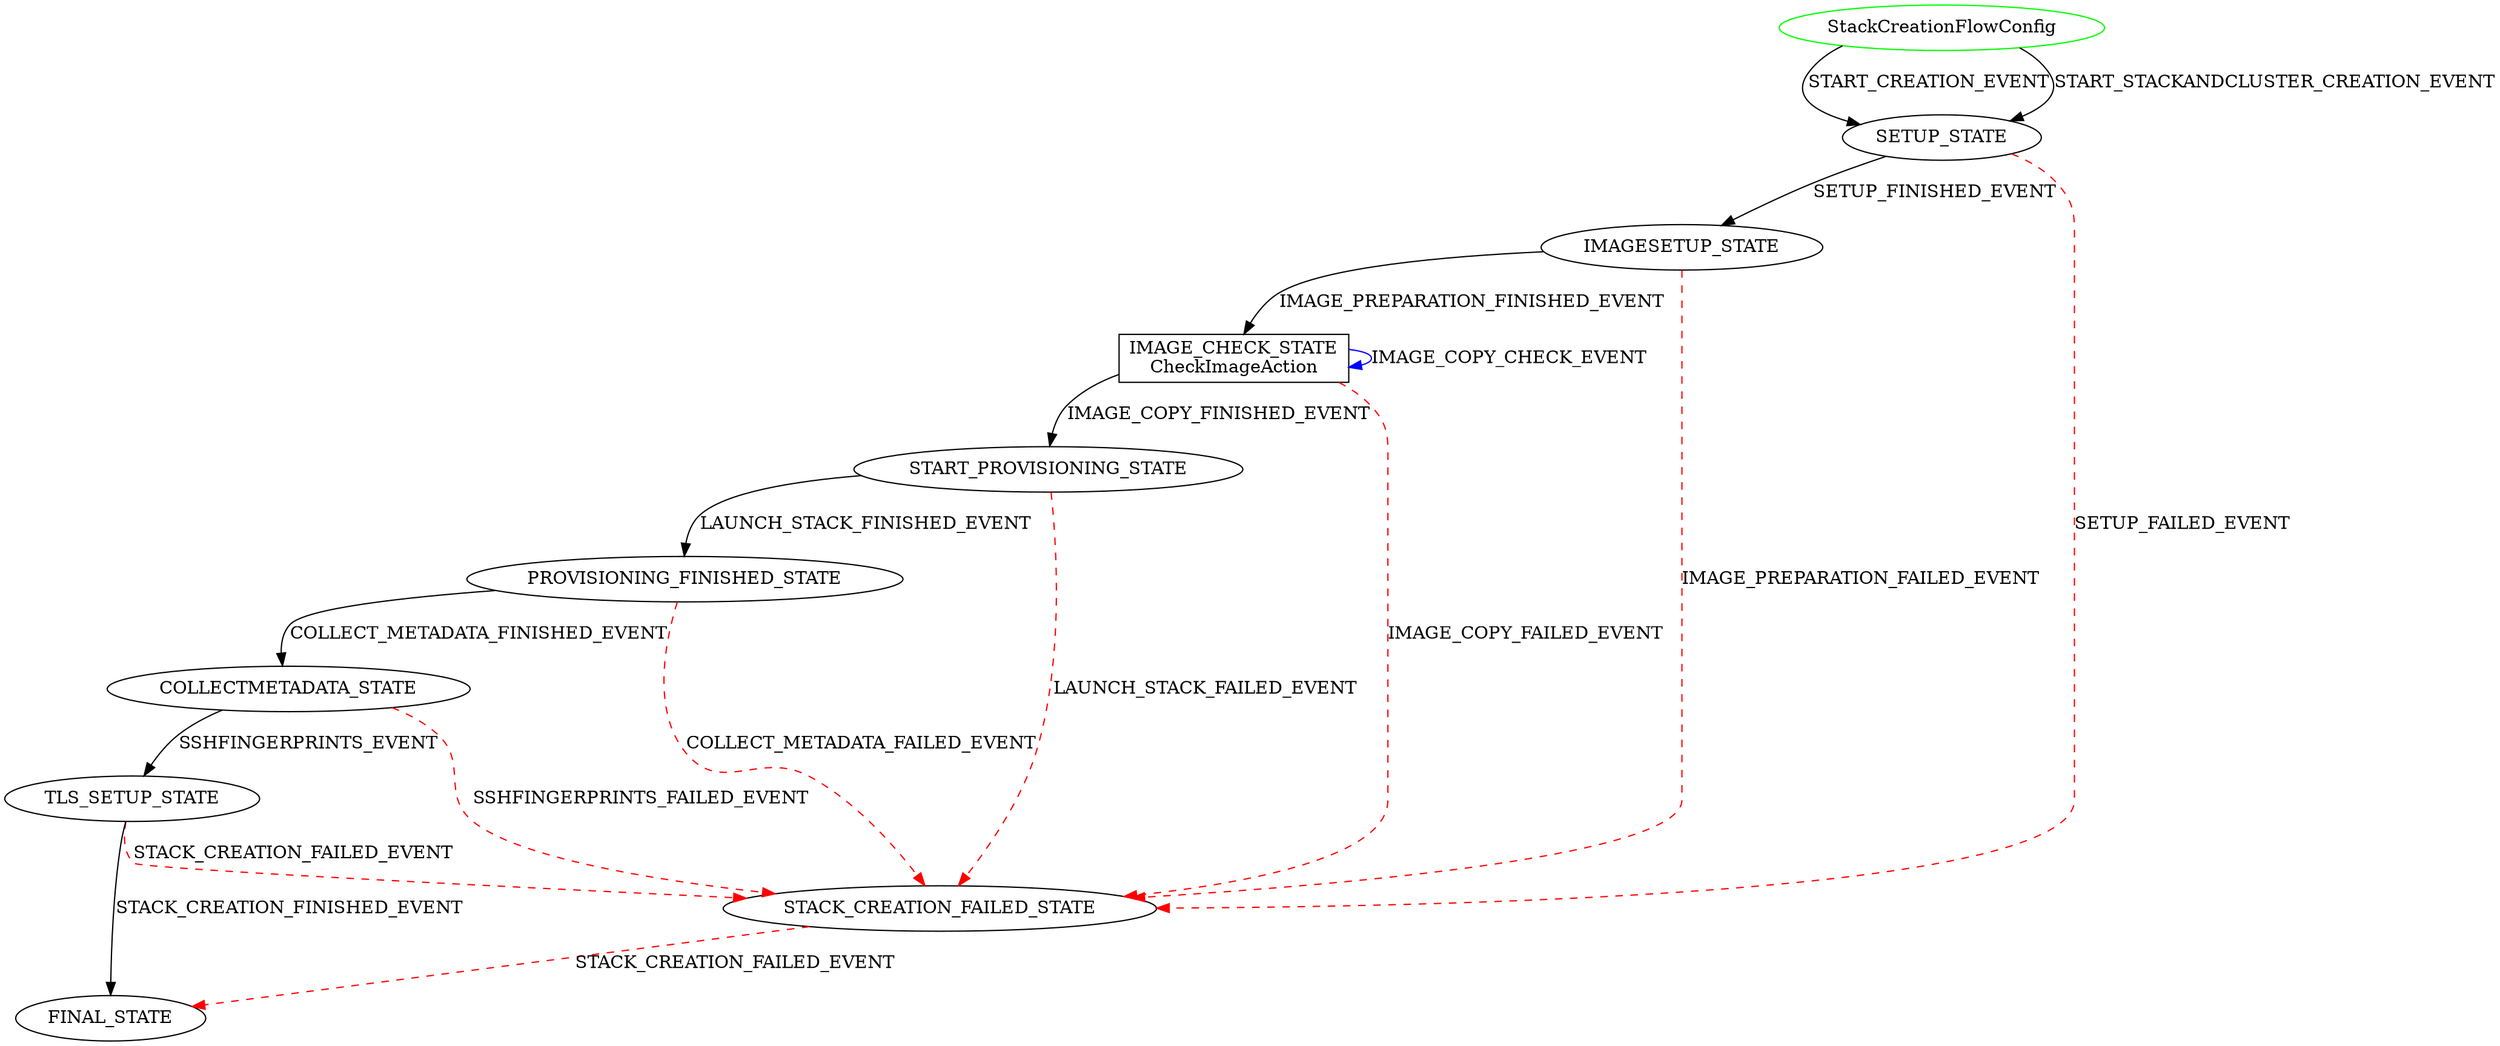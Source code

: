 digraph {
INIT_STATE [label="StackCreationFlowConfig" shape=ellipse color=green];
INIT_STATE -> SETUP_STATE [label="START_CREATION_EVENT" color=black style=solid];
INIT_STATE -> SETUP_STATE [label="START_STACKANDCLUSTER_CREATION_EVENT" color=black style=solid];
SETUP_STATE -> IMAGESETUP_STATE [label="SETUP_FINISHED_EVENT" color=black style=solid];
SETUP_STATE -> STACK_CREATION_FAILED_STATE [label="SETUP_FAILED_EVENT" color=red style=dashed];
STACK_CREATION_FAILED_STATE -> FINAL_STATE [label="STACK_CREATION_FAILED_EVENT" color=red style=dashed];
IMAGE_CHECK_STATE [label="IMAGE_CHECK_STATE\nCheckImageAction" shape=rect color=black];
IMAGESETUP_STATE -> IMAGE_CHECK_STATE [label="IMAGE_PREPARATION_FINISHED_EVENT" color=black style=solid];
IMAGESETUP_STATE -> STACK_CREATION_FAILED_STATE [label="IMAGE_PREPARATION_FAILED_EVENT" color=red style=dashed];
IMAGE_CHECK_STATE -> IMAGE_CHECK_STATE [label="IMAGE_COPY_CHECK_EVENT" color=blue style=solid];
IMAGE_CHECK_STATE -> STACK_CREATION_FAILED_STATE [label="IMAGE_COPY_FAILED_EVENT" color=red style=dashed];
IMAGE_CHECK_STATE -> START_PROVISIONING_STATE [label="IMAGE_COPY_FINISHED_EVENT" color=black style=solid];
START_PROVISIONING_STATE -> PROVISIONING_FINISHED_STATE [label="LAUNCH_STACK_FINISHED_EVENT" color=black style=solid];
START_PROVISIONING_STATE -> STACK_CREATION_FAILED_STATE [label="LAUNCH_STACK_FAILED_EVENT" color=red style=dashed];
PROVISIONING_FINISHED_STATE -> COLLECTMETADATA_STATE [label="COLLECT_METADATA_FINISHED_EVENT" color=black style=solid];
PROVISIONING_FINISHED_STATE -> STACK_CREATION_FAILED_STATE [label="COLLECT_METADATA_FAILED_EVENT" color=red style=dashed];
COLLECTMETADATA_STATE -> TLS_SETUP_STATE [label="SSHFINGERPRINTS_EVENT" color=black style=solid];
COLLECTMETADATA_STATE -> STACK_CREATION_FAILED_STATE [label="SSHFINGERPRINTS_FAILED_EVENT" color=red style=dashed];
TLS_SETUP_STATE -> FINAL_STATE [label="STACK_CREATION_FINISHED_EVENT" color=black style=solid];
TLS_SETUP_STATE -> STACK_CREATION_FAILED_STATE [label="STACK_CREATION_FAILED_EVENT" color=red style=dashed];
}
